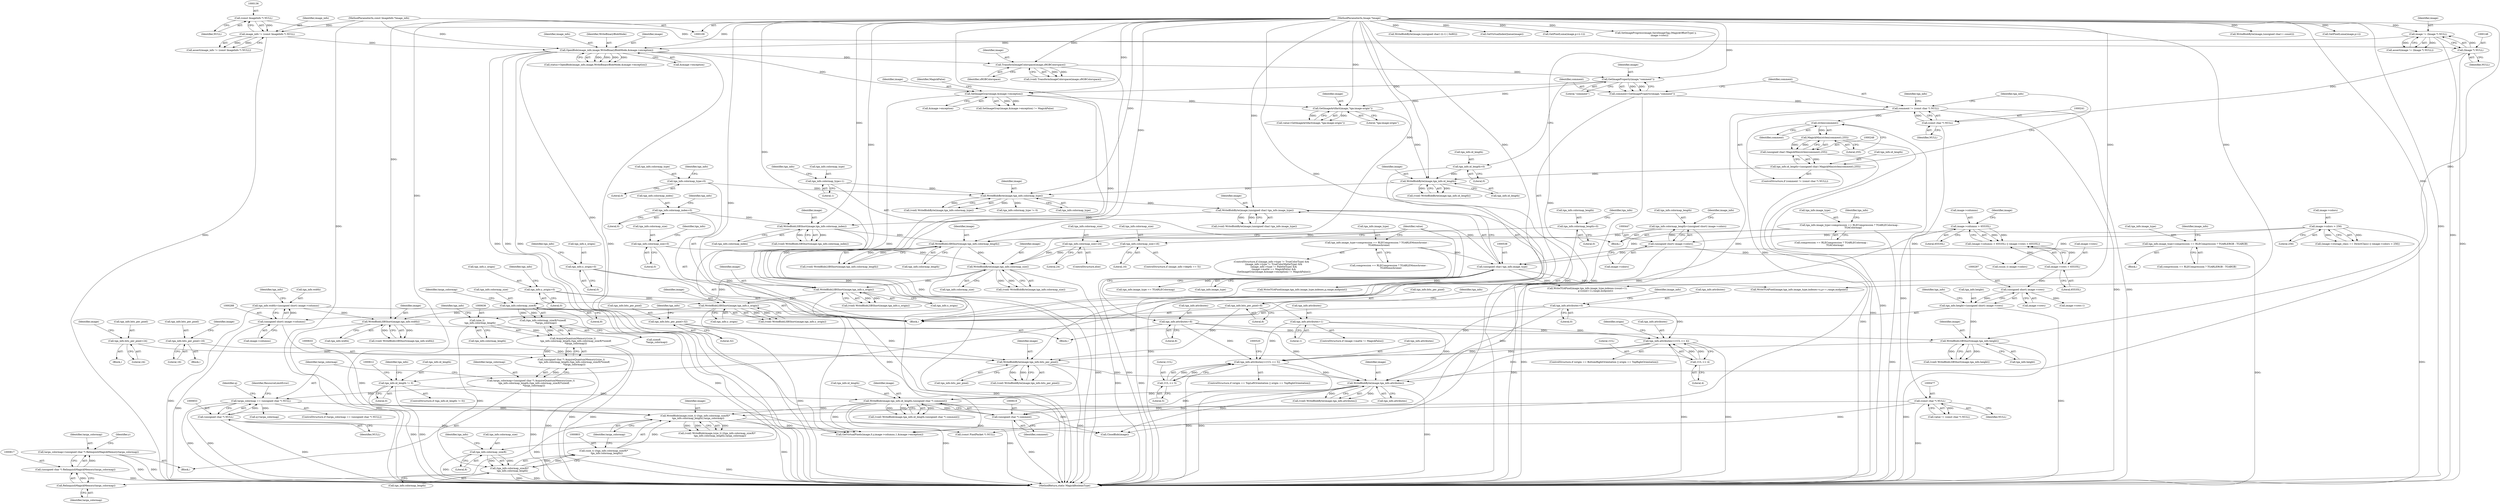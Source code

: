 digraph "0_ImageMagick_65f75a32a93ae4044c528a987a68366ecd4b46b9@pointer" {
"1000814" [label="(Call,targa_colormap=(unsigned char *) RelinquishMagickMemory(targa_colormap))"];
"1000816" [label="(Call,(unsigned char *) RelinquishMagickMemory(targa_colormap))"];
"1000818" [label="(Call,RelinquishMagickMemory(targa_colormap))"];
"1000800" [label="(Call,WriteBlob(image,(size_t) ((tga_info.colormap_size/8)*\n        tga_info.colormap_length),targa_colormap))"];
"1000613" [label="(Call,WriteBlob(image,tga_info.id_length,(unsigned char *) comment))"];
"1000600" [label="(Call,WriteBlobByte(image,tga_info.attributes))"];
"1000593" [label="(Call,WriteBlobByte(image,tga_info.bits_per_pixel))"];
"1000586" [label="(Call,WriteBlobLSBShort(image,tga_info.height))"];
"1000579" [label="(Call,WriteBlobLSBShort(image,tga_info.width))"];
"1000572" [label="(Call,WriteBlobLSBShort(image,tga_info.y_origin))"];
"1000565" [label="(Call,WriteBlobLSBShort(image,tga_info.x_origin))"];
"1000558" [label="(Call,WriteBlobByte(image,tga_info.colormap_size))"];
"1000551" [label="(Call,WriteBlobLSBShort(image,tga_info.colormap_length))"];
"1000544" [label="(Call,WriteBlobLSBShort(image,tga_info.colormap_index))"];
"1000535" [label="(Call,WriteBlobByte(image,(unsigned char) tga_info.image_type))"];
"1000528" [label="(Call,WriteBlobByte(image,tga_info.colormap_type))"];
"1000521" [label="(Call,WriteBlobByte(image,tga_info.id_length))"];
"1000470" [label="(Call,GetImageArtifact(image,\"tga:image-origin\"))"];
"1000234" [label="(Call,GetImageProperty(image,\"comment\"))"];
"1000204" [label="(Call,TransformImageColorspace(image,sRGBColorspace))"];
"1000173" [label="(Call,OpenBlob(image_info,image,WriteBinaryBlobMode,&image->exception))"];
"1000133" [label="(Call,image_info != (const ImageInfo *) NULL)"];
"1000110" [label="(MethodParameterIn,const ImageInfo *image_info)"];
"1000135" [label="(Call,(const ImageInfo *) NULL)"];
"1000145" [label="(Call,image != (Image *) NULL)"];
"1000111" [label="(MethodParameterIn,Image *image)"];
"1000147" [label="(Call,(Image *) NULL)"];
"1000337" [label="(Call,SetImageGray(image,&image->exception))"];
"1000227" [label="(Call,tga_info.id_length=0)"];
"1000243" [label="(Call,tga_info.id_length=(unsigned char) MagickMin(strlen(comment),255))"];
"1000247" [label="(Call,(unsigned char) MagickMin(strlen(comment),255))"];
"1000249" [label="(Call,MagickMin(strlen(comment),255))"];
"1000250" [label="(Call,strlen(comment))"];
"1000238" [label="(Call,comment != (const char *) NULL)"];
"1000232" [label="(Call,comment=GetImageProperty(image,\"comment\"))"];
"1000240" [label="(Call,(const char *) NULL)"];
"1000253" [label="(Call,tga_info.colormap_type=0)"];
"1000437" [label="(Call,tga_info.colormap_type=1)"];
"1000537" [label="(Call,(unsigned char) tga_info.image_type)"];
"1000344" [label="(Call,tga_info.image_type=compression == RLECompression ? TGARLEMonochrome :\n      TGAMonochrome)"];
"1000368" [label="(Call,tga_info.image_type=compression == RLECompression ? TGARLERGB : TGARGB)"];
"1000427" [label="(Call,tga_info.image_type=compression == RLECompression ? TGARLEColormap :\n          TGAColormap)"];
"1000258" [label="(Call,tga_info.colormap_index=0)"];
"1000442" [label="(Call,tga_info.colormap_length=(unsigned short) image->colors)"];
"1000446" [label="(Call,(unsigned short) image->colors)"];
"1000362" [label="(Call,image->colors > 256)"];
"1000263" [label="(Call,tga_info.colormap_length=0)"];
"1000268" [label="(Call,tga_info.colormap_size=0)"];
"1000463" [label="(Call,tga_info.colormap_size=24)"];
"1000457" [label="(Call,tga_info.colormap_size=16)"];
"1000273" [label="(Call,tga_info.x_origin=0)"];
"1000278" [label="(Call,tga_info.y_origin=0)"];
"1000283" [label="(Call,tga_info.width=(unsigned short) image->columns)"];
"1000287" [label="(Call,(unsigned short) image->columns)"];
"1000189" [label="(Call,image->columns > 65535L)"];
"1000292" [label="(Call,tga_info.height=(unsigned short) image->rows)"];
"1000296" [label="(Call,(unsigned short) image->rows)"];
"1000194" [label="(Call,image->rows > 65535L)"];
"1000403" [label="(Call,tga_info.bits_per_pixel=24)"];
"1000301" [label="(Call,tga_info.bits_per_pixel=8)"];
"1000415" [label="(Call,tga_info.bits_per_pixel=32)"];
"1000385" [label="(Call,tga_info.bits_per_pixel=16)"];
"1000396" [label="(Call,tga_info.attributes=1)"];
"1000306" [label="(Call,tga_info.attributes=0)"];
"1000420" [label="(Call,tga_info.attributes=8)"];
"1000512" [label="(Call,tga_info.attributes|=(1UL << 5))"];
"1000497" [label="(Call,tga_info.attributes|=(1UL << 4))"];
"1000501" [label="(Call,1UL << 4)"];
"1000516" [label="(Call,1UL << 5)"];
"1000606" [label="(Call,tga_info.id_length != 0)"];
"1000618" [label="(Call,(unsigned char *) comment)"];
"1000802" [label="(Call,(size_t) ((tga_info.colormap_size/8)*\n        tga_info.colormap_length))"];
"1000804" [label="(Call,(tga_info.colormap_size/8)*\n        tga_info.colormap_length)"];
"1000805" [label="(Call,tga_info.colormap_size/8)"];
"1000641" [label="(Call,tga_info.colormap_size/8)"];
"1000635" [label="(Call,(size_t)\n        tga_info.colormap_length)"];
"1000650" [label="(Call,targa_colormap == (unsigned char *) NULL)"];
"1000630" [label="(Call,targa_colormap=(unsigned char *) AcquireQuantumMemory((size_t)\n        tga_info.colormap_length,(tga_info.colormap_size/8)*sizeof(\n        *targa_colormap)))"];
"1000632" [label="(Call,(unsigned char *) AcquireQuantumMemory((size_t)\n        tga_info.colormap_length,(tga_info.colormap_size/8)*sizeof(\n        *targa_colormap)))"];
"1000634" [label="(Call,AcquireQuantumMemory((size_t)\n        tga_info.colormap_length,(tga_info.colormap_size/8)*sizeof(\n        *targa_colormap)))"];
"1000640" [label="(Call,(tga_info.colormap_size/8)*sizeof(\n        *targa_colormap))"];
"1000652" [label="(Call,(unsigned char *) NULL)"];
"1000476" [label="(Call,(const char *) NULL)"];
"1000457" [label="(Call,tga_info.colormap_size=16)"];
"1000205" [label="(Identifier,image)"];
"1000637" [label="(Call,tga_info.colormap_length)"];
"1000287" [label="(Call,(unsigned short) image->columns)"];
"1000600" [label="(Call,WriteBlobByte(image,tga_info.attributes))"];
"1000573" [label="(Identifier,image)"];
"1000570" [label="(Call,(void) WriteBlobLSBShort(image,tga_info.y_origin))"];
"1000195" [label="(Call,image->rows)"];
"1000227" [label="(Call,tga_info.id_length=0)"];
"1000315" [label="(Identifier,image_info)"];
"1000369" [label="(Call,tga_info.image_type)"];
"1000110" [label="(MethodParameterIn,const ImageInfo *image_info)"];
"1000615" [label="(Call,tga_info.id_length)"];
"1000556" [label="(Call,(void) WriteBlobByte(image,tga_info.colormap_size))"];
"1000605" [label="(ControlStructure,if (tga_info.id_length != 0))"];
"1000294" [label="(Identifier,tga_info)"];
"1000345" [label="(Call,tga_info.image_type)"];
"1000542" [label="(Call,(void) WriteBlobLSBShort(image,tga_info.colormap_index))"];
"1000293" [label="(Call,tga_info.height)"];
"1000593" [label="(Call,WriteBlobByte(image,tga_info.bits_per_pixel))"];
"1000656" [label="(Identifier,ResourceLimitError)"];
"1000667" [label="(Call,(ssize_t) image->colors)"];
"1000461" [label="(Literal,16)"];
"1000422" [label="(Identifier,tga_info)"];
"1000630" [label="(Call,targa_colormap=(unsigned char *) AcquireQuantumMemory((size_t)\n        tga_info.colormap_length,(tga_info.colormap_size/8)*sizeof(\n        *targa_colormap)))"];
"1000813" [label="(Identifier,targa_colormap)"];
"1000397" [label="(Call,tga_info.attributes)"];
"1000307" [label="(Call,tga_info.attributes)"];
"1000819" [label="(Identifier,targa_colormap)"];
"1000463" [label="(Call,tga_info.colormap_size=24)"];
"1000521" [label="(Call,WriteBlobByte(image,tga_info.id_length))"];
"1000497" [label="(Call,tga_info.attributes|=(1UL << 4))"];
"1000584" [label="(Call,(void) WriteBlobLSBShort(image,tga_info.height))"];
"1001130" [label="(Call,WriteTGAPixel(image,tga_info.image_type,indexes+x,p++,range,midpoint))"];
"1000259" [label="(Call,tga_info.colormap_index)"];
"1000284" [label="(Call,tga_info.width)"];
"1000631" [label="(Identifier,targa_colormap)"];
"1000595" [label="(Call,tga_info.bits_per_pixel)"];
"1000240" [label="(Call,(const char *) NULL)"];
"1000536" [label="(Identifier,image)"];
"1000535" [label="(Call,WriteBlobByte(image,(unsigned char) tga_info.image_type))"];
"1000602" [label="(Call,tga_info.attributes)"];
"1000404" [label="(Call,tga_info.bits_per_pixel)"];
"1000177" [label="(Call,&image->exception)"];
"1000646" [label="(Call,sizeof(\n        *targa_colormap))"];
"1000305" [label="(Literal,8)"];
"1001088" [label="(Call,WriteBlobByte(image,(unsigned char) ((i-1) | 0x80)))"];
"1000204" [label="(Call,TransformImageColorspace(image,sRGBColorspace))"];
"1000272" [label="(Literal,0)"];
"1000478" [label="(Identifier,NULL)"];
"1000363" [label="(Call,image->colors)"];
"1000614" [label="(Identifier,image)"];
"1000572" [label="(Call,WriteBlobLSBShort(image,tga_info.y_origin))"];
"1000386" [label="(Call,tga_info.bits_per_pixel)"];
"1000801" [label="(Identifier,image)"];
"1000384" [label="(Block,)"];
"1000498" [label="(Call,tga_info.attributes)"];
"1000385" [label="(Call,tga_info.bits_per_pixel=16)"];
"1000420" [label="(Call,tga_info.attributes=8)"];
"1000273" [label="(Call,tga_info.x_origin=0)"];
"1000407" [label="(Literal,24)"];
"1000632" [label="(Call,(unsigned char *) AcquireQuantumMemory((size_t)\n        tga_info.colormap_length,(tga_info.colormap_size/8)*sizeof(\n        *targa_colormap)))"];
"1000613" [label="(Call,WriteBlob(image,tga_info.id_length,(unsigned char *) comment))"];
"1000147" [label="(Call,(Image *) NULL)"];
"1000859" [label="(Call,GetVirtualIndexQueue(image))"];
"1000251" [label="(Identifier,comment)"];
"1000811" [label="(Identifier,tga_info)"];
"1000800" [label="(Call,WriteBlob(image,(size_t) ((tga_info.colormap_size/8)*\n        tga_info.colormap_length),targa_colormap))"];
"1000539" [label="(Call,tga_info.image_type)"];
"1000529" [label="(Identifier,image)"];
"1000464" [label="(Call,tga_info.colormap_size)"];
"1000458" [label="(Call,tga_info.colormap_size)"];
"1000368" [label="(Call,tga_info.image_type=compression == RLECompression ? TGARLERGB : TGARGB)"];
"1000336" [label="(Call,SetImageGray(image,&image->exception) != MagickFalse)"];
"1000579" [label="(Call,WriteBlobLSBShort(image,tga_info.width))"];
"1000581" [label="(Call,tga_info.width)"];
"1000254" [label="(Call,tga_info.colormap_type)"];
"1000190" [label="(Call,image->columns)"];
"1000467" [label="(Literal,24)"];
"1000624" [label="(Identifier,tga_info)"];
"1000810" [label="(Call,tga_info.colormap_length)"];
"1000512" [label="(Call,tga_info.attributes|=(1UL << 5))"];
"1000558" [label="(Call,WriteBlobByte(image,tga_info.colormap_size))"];
"1000501" [label="(Call,1UL << 4)"];
"1000193" [label="(Literal,65535L)"];
"1000451" [label="(ControlStructure,if (image_info->depth == 5))"];
"1000523" [label="(Call,tga_info.id_length)"];
"1000176" [label="(Identifier,WriteBinaryBlobMode)"];
"1000565" [label="(Call,WriteBlobLSBShort(image,tga_info.x_origin))"];
"1000618" [label="(Call,(unsigned char *) comment)"];
"1000815" [label="(Identifier,targa_colormap)"];
"1000253" [label="(Call,tga_info.colormap_type=0)"];
"1000441" [label="(Literal,1)"];
"1000390" [label="(ControlStructure,if (image->matte != MagickFalse))"];
"1000526" [label="(Call,(void) WriteBlobByte(image,tga_info.colormap_type))"];
"1000236" [label="(Literal,\"comment\")"];
"1000296" [label="(Call,(unsigned short) image->rows)"];
"1000367" [label="(Block,)"];
"1000940" [label="(Call,GetPixelLuma(image,p+(i-1)))"];
"1000551" [label="(Call,WriteBlobLSBShort(image,tga_info.colormap_length))"];
"1000171" [label="(Call,status=OpenBlob(image_info,image,WriteBinaryBlobMode,&image->exception))"];
"1000622" [label="(Call,tga_info.colormap_type != 0)"];
"1000366" [label="(Literal,256)"];
"1000476" [label="(Call,(const char *) NULL)"];
"1000658" [label="(Call,q=targa_colormap)"];
"1000906" [label="(Call,tga_info.image_type == TGARLEColormap)"];
"1000838" [label="(Call,GetVirtualPixels(image,0,y,image->columns,1,&image->exception))"];
"1000560" [label="(Call,tga_info.colormap_size)"];
"1000437" [label="(Call,tga_info.colormap_type=1)"];
"1000517" [label="(Literal,1UL)"];
"1000444" [label="(Identifier,tga_info)"];
"1000806" [label="(Call,tga_info.colormap_size)"];
"1000642" [label="(Call,tga_info.colormap_size)"];
"1000267" [label="(Literal,0)"];
"1000641" [label="(Call,tga_info.colormap_size/8)"];
"1000348" [label="(Call,compression == RLECompression ? TGARLEMonochrome :\n      TGAMonochrome)"];
"1001153" [label="(Call,SetImageProgress(image,SaveImageTag,(MagickOffsetType) y,\n          image->rows))"];
"1000635" [label="(Call,(size_t)\n        tga_info.colormap_length)"];
"1000285" [label="(Identifier,tga_info)"];
"1000337" [label="(Call,SetImageGray(image,&image->exception))"];
"1000566" [label="(Identifier,image)"];
"1000250" [label="(Call,strlen(comment))"];
"1000462" [label="(ControlStructure,else)"];
"1000802" [label="(Call,(size_t) ((tga_info.colormap_size/8)*\n        tga_info.colormap_length))"];
"1000232" [label="(Call,comment=GetImageProperty(image,\"comment\"))"];
"1000238" [label="(Call,comment != (const char *) NULL)"];
"1000606" [label="(Call,tga_info.id_length != 0)"];
"1000146" [label="(Identifier,image)"];
"1000255" [label="(Identifier,tga_info)"];
"1000567" [label="(Call,tga_info.x_origin)"];
"1000194" [label="(Call,image->rows > 65535L)"];
"1000431" [label="(Call,compression == RLECompression ? TGARLEColormap :\n          TGAColormap)"];
"1000393" [label="(Identifier,image)"];
"1000400" [label="(Literal,1)"];
"1000649" [label="(ControlStructure,if (targa_colormap == (unsigned char *) NULL))"];
"1000474" [label="(Call,value != (const char *) NULL)"];
"1000601" [label="(Identifier,image)"];
"1000415" [label="(Call,tga_info.bits_per_pixel=32)"];
"1000659" [label="(Identifier,q)"];
"1000502" [label="(Literal,1UL)"];
"1000188" [label="(Call,(image->columns > 65535L) || (image->rows > 65535L))"];
"1000344" [label="(Call,tga_info.image_type=compression == RLECompression ? TGARLEMonochrome :\n      TGAMonochrome)"];
"1000339" [label="(Call,&image->exception)"];
"1000268" [label="(Call,tga_info.colormap_size=0)"];
"1000306" [label="(Call,tga_info.attributes=0)"];
"1000553" [label="(Call,tga_info.colormap_length)"];
"1000825" [label="(Call,image->rows-1)"];
"1000372" [label="(Call,compression == RLECompression ? TGARLERGB : TGARGB)"];
"1000818" [label="(Call,RelinquishMagickMemory(targa_colormap))"];
"1000274" [label="(Call,tga_info.x_origin)"];
"1000280" [label="(Identifier,tga_info)"];
"1000443" [label="(Call,tga_info.colormap_length)"];
"1000234" [label="(Call,GetImageProperty(image,\"comment\"))"];
"1000414" [label="(Block,)"];
"1000809" [label="(Literal,8)"];
"1000552" [label="(Identifier,image)"];
"1000533" [label="(Call,(void) WriteBlobByte(image,(unsigned char) tga_info.image_type))"];
"1000577" [label="(Call,(void) WriteBlobLSBShort(image,tga_info.width))"];
"1000416" [label="(Call,tga_info.bits_per_pixel)"];
"1000362" [label="(Call,image->colors > 256)"];
"1000249" [label="(Call,MagickMin(strlen(comment),255))"];
"1000446" [label="(Call,(unsigned short) image->colors)"];
"1000402" [label="(Block,)"];
"1000610" [label="(Literal,0)"];
"1000853" [label="(Call,(const PixelPacket *) NULL)"];
"1000301" [label="(Call,tga_info.bits_per_pixel=8)"];
"1000298" [label="(Call,image->rows)"];
"1000503" [label="(Literal,4)"];
"1000518" [label="(Literal,5)"];
"1000206" [label="(Identifier,sRGBColorspace)"];
"1000233" [label="(Identifier,comment)"];
"1000237" [label="(ControlStructure,if (comment != (const char *) NULL))"];
"1000277" [label="(Literal,0)"];
"1000389" [label="(Literal,16)"];
"1000544" [label="(Call,WriteBlobLSBShort(image,tga_info.colormap_index))"];
"1000816" [label="(Call,(unsigned char *) RelinquishMagickMemory(targa_colormap))"];
"1000471" [label="(Identifier,image)"];
"1000549" [label="(Call,(void) WriteBlobLSBShort(image,tga_info.colormap_length))"];
"1000145" [label="(Call,image != (Image *) NULL)"];
"1000563" [label="(Call,(void) WriteBlobLSBShort(image,tga_info.x_origin))"];
"1000235" [label="(Identifier,image)"];
"1000252" [label="(Literal,255)"];
"1000546" [label="(Call,tga_info.colormap_index)"];
"1000257" [label="(Literal,0)"];
"1000427" [label="(Call,tga_info.image_type=compression == RLECompression ? TGARLEColormap :\n          TGAColormap)"];
"1000262" [label="(Literal,0)"];
"1000244" [label="(Call,tga_info.id_length)"];
"1000454" [label="(Identifier,image_info)"];
"1000411" [label="(Identifier,image)"];
"1000620" [label="(Identifier,comment)"];
"1000243" [label="(Call,tga_info.id_length=(unsigned char) MagickMin(strlen(comment),255))"];
"1000805" [label="(Call,tga_info.colormap_size/8)"];
"1000439" [label="(Identifier,tga_info)"];
"1000470" [label="(Call,GetImageArtifact(image,\"tga:image-origin\"))"];
"1000424" [label="(Literal,8)"];
"1000530" [label="(Call,tga_info.colormap_type)"];
"1000173" [label="(Call,OpenBlob(image_info,image,WriteBinaryBlobMode,&image->exception))"];
"1000137" [label="(Identifier,NULL)"];
"1000356" [label="(Call,(image->storage_class == DirectClass) || (image->colors > 256))"];
"1000381" [label="(Identifier,image_info)"];
"1000634" [label="(Call,AcquireQuantumMemory((size_t)\n        tga_info.colormap_length,(tga_info.colormap_size/8)*sizeof(\n        *targa_colormap)))"];
"1000507" [label="(Identifier,origin)"];
"1000231" [label="(Literal,0)"];
"1000198" [label="(Literal,65535L)"];
"1000586" [label="(Call,WriteBlobLSBShort(image,tga_info.height))"];
"1000343" [label="(Identifier,MagickFalse)"];
"1000640" [label="(Call,(tga_info.colormap_size/8)*sizeof(\n        *targa_colormap))"];
"1000338" [label="(Identifier,image)"];
"1000645" [label="(Literal,8)"];
"1000580" [label="(Identifier,image)"];
"1000468" [label="(Call,value=GetImageArtifact(image,\"tga:image-origin\"))"];
"1000469" [label="(Identifier,value)"];
"1000279" [label="(Call,tga_info.y_origin)"];
"1000574" [label="(Call,tga_info.y_origin)"];
"1000519" [label="(Call,(void) WriteBlobByte(image,tga_info.id_length))"];
"1000421" [label="(Call,tga_info.attributes)"];
"1000403" [label="(Call,tga_info.bits_per_pixel=24)"];
"1001059" [label="(Call,WriteTGAPixel(image,tga_info.image_type,indexes-(count+1),\n                      p-(count+1),range,midpoint))"];
"1000598" [label="(Call,(void) WriteBlobByte(image,tga_info.attributes))"];
"1000135" [label="(Call,(const ImageInfo *) NULL)"];
"1000282" [label="(Literal,0)"];
"1000260" [label="(Identifier,tga_info)"];
"1000269" [label="(Call,tga_info.colormap_size)"];
"1000228" [label="(Call,tga_info.id_length)"];
"1000448" [label="(Call,image->colors)"];
"1000265" [label="(Identifier,tga_info)"];
"1000822" [label="(Identifier,y)"];
"1000189" [label="(Call,image->columns > 65535L)"];
"1000587" [label="(Identifier,image)"];
"1000438" [label="(Call,tga_info.colormap_type)"];
"1000245" [label="(Identifier,tga_info)"];
"1000814" [label="(Call,targa_colormap=(unsigned char *) RelinquishMagickMemory(targa_colormap))"];
"1000650" [label="(Call,targa_colormap == (unsigned char *) NULL)"];
"1000528" [label="(Call,WriteBlobByte(image,tga_info.colormap_type))"];
"1000175" [label="(Identifier,image)"];
"1000112" [label="(Block,)"];
"1000516" [label="(Call,1UL << 5)"];
"1000559" [label="(Identifier,image)"];
"1000149" [label="(Identifier,NULL)"];
"1000278" [label="(Call,tga_info.y_origin=0)"];
"1000275" [label="(Identifier,tga_info)"];
"1000196" [label="(Identifier,image)"];
"1000426" [label="(Block,)"];
"1000489" [label="(ControlStructure,if (origin == BottomRightOrientation || origin == TopRightOrientation))"];
"1000302" [label="(Call,tga_info.bits_per_pixel)"];
"1000504" [label="(ControlStructure,if (origin == TopLeftOrientation || origin == TopRightOrientation))"];
"1000651" [label="(Identifier,targa_colormap)"];
"1000798" [label="(Call,(void) WriteBlob(image,(size_t) ((tga_info.colormap_size/8)*\n        tga_info.colormap_length),targa_colormap))"];
"1001097" [label="(Call,WriteTGAPixel(image,tga_info.image_type,indexes,p,range,midpoint))"];
"1000588" [label="(Call,tga_info.height)"];
"1000174" [label="(Identifier,image_info)"];
"1000804" [label="(Call,(tga_info.colormap_size/8)*\n        tga_info.colormap_length)"];
"1001173" [label="(MethodReturn,static MagickBooleanType)"];
"1000472" [label="(Literal,\"tga:image-origin\")"];
"1000522" [label="(Identifier,image)"];
"1000311" [label="(ControlStructure,if ((image_info->type != TrueColorType) &&\n      (image_info->type != TrueColorMatteType) &&\n      (image_info->type != PaletteType) &&\n      (image->matte == MagickFalse) &&\n      (SetImageGray(image,&image->exception) != MagickFalse)))"];
"1000270" [label="(Identifier,tga_info)"];
"1000419" [label="(Literal,32)"];
"1000202" [label="(Call,(void) TransformImageColorspace(image,sRGBColorspace))"];
"1000627" [label="(Block,)"];
"1000239" [label="(Identifier,comment)"];
"1000654" [label="(Identifier,NULL)"];
"1000537" [label="(Call,(unsigned char) tga_info.image_type)"];
"1001048" [label="(Call,WriteBlobByte(image,(unsigned char) (--count)))"];
"1000545" [label="(Identifier,image)"];
"1000308" [label="(Identifier,tga_info)"];
"1000607" [label="(Call,tga_info.id_length)"];
"1000594" [label="(Identifier,image)"];
"1000442" [label="(Call,tga_info.colormap_length=(unsigned short) image->colors)"];
"1000144" [label="(Call,assert(image != (Image *) NULL))"];
"1000242" [label="(Identifier,NULL)"];
"1001169" [label="(Call,CloseBlob(image))"];
"1000591" [label="(Call,(void) WriteBlobByte(image,tga_info.bits_per_pixel))"];
"1000289" [label="(Call,image->columns)"];
"1000264" [label="(Call,tga_info.colormap_length)"];
"1000396" [label="(Call,tga_info.attributes=1)"];
"1000258" [label="(Call,tga_info.colormap_index=0)"];
"1000132" [label="(Call,assert(image_info != (const ImageInfo *) NULL))"];
"1000428" [label="(Call,tga_info.image_type)"];
"1000292" [label="(Call,tga_info.height=(unsigned short) image->rows)"];
"1000935" [label="(Call,GetPixelLuma(image,p+i))"];
"1000648" [label="(Identifier,targa_colormap)"];
"1000643" [label="(Identifier,tga_info)"];
"1000310" [label="(Literal,0)"];
"1000303" [label="(Identifier,tga_info)"];
"1000247" [label="(Call,(unsigned char) MagickMin(strlen(comment),255))"];
"1000283" [label="(Call,tga_info.width=(unsigned short) image->columns)"];
"1000263" [label="(Call,tga_info.colormap_length=0)"];
"1000133" [label="(Call,image_info != (const ImageInfo *) NULL)"];
"1000611" [label="(Call,(void) WriteBlob(image,tga_info.id_length,(unsigned char *) comment))"];
"1000134" [label="(Identifier,image_info)"];
"1000513" [label="(Call,tga_info.attributes)"];
"1000111" [label="(MethodParameterIn,Image *image)"];
"1000652" [label="(Call,(unsigned char *) NULL)"];
"1000814" -> "1000627"  [label="AST: "];
"1000814" -> "1000816"  [label="CFG: "];
"1000815" -> "1000814"  [label="AST: "];
"1000816" -> "1000814"  [label="AST: "];
"1000822" -> "1000814"  [label="CFG: "];
"1000814" -> "1001173"  [label="DDG: "];
"1000814" -> "1001173"  [label="DDG: "];
"1000816" -> "1000814"  [label="DDG: "];
"1000816" -> "1000818"  [label="CFG: "];
"1000817" -> "1000816"  [label="AST: "];
"1000818" -> "1000816"  [label="AST: "];
"1000816" -> "1001173"  [label="DDG: "];
"1000818" -> "1000816"  [label="DDG: "];
"1000818" -> "1000819"  [label="CFG: "];
"1000819" -> "1000818"  [label="AST: "];
"1000800" -> "1000818"  [label="DDG: "];
"1000800" -> "1000798"  [label="AST: "];
"1000800" -> "1000813"  [label="CFG: "];
"1000801" -> "1000800"  [label="AST: "];
"1000802" -> "1000800"  [label="AST: "];
"1000813" -> "1000800"  [label="AST: "];
"1000798" -> "1000800"  [label="CFG: "];
"1000800" -> "1001173"  [label="DDG: "];
"1000800" -> "1000798"  [label="DDG: "];
"1000800" -> "1000798"  [label="DDG: "];
"1000800" -> "1000798"  [label="DDG: "];
"1000613" -> "1000800"  [label="DDG: "];
"1000600" -> "1000800"  [label="DDG: "];
"1000111" -> "1000800"  [label="DDG: "];
"1000802" -> "1000800"  [label="DDG: "];
"1000650" -> "1000800"  [label="DDG: "];
"1000800" -> "1000838"  [label="DDG: "];
"1000800" -> "1001169"  [label="DDG: "];
"1000613" -> "1000611"  [label="AST: "];
"1000613" -> "1000618"  [label="CFG: "];
"1000614" -> "1000613"  [label="AST: "];
"1000615" -> "1000613"  [label="AST: "];
"1000618" -> "1000613"  [label="AST: "];
"1000611" -> "1000613"  [label="CFG: "];
"1000613" -> "1001173"  [label="DDG: "];
"1000613" -> "1001173"  [label="DDG: "];
"1000613" -> "1000611"  [label="DDG: "];
"1000613" -> "1000611"  [label="DDG: "];
"1000613" -> "1000611"  [label="DDG: "];
"1000600" -> "1000613"  [label="DDG: "];
"1000111" -> "1000613"  [label="DDG: "];
"1000606" -> "1000613"  [label="DDG: "];
"1000618" -> "1000613"  [label="DDG: "];
"1000613" -> "1000838"  [label="DDG: "];
"1000613" -> "1001169"  [label="DDG: "];
"1000600" -> "1000598"  [label="AST: "];
"1000600" -> "1000602"  [label="CFG: "];
"1000601" -> "1000600"  [label="AST: "];
"1000602" -> "1000600"  [label="AST: "];
"1000598" -> "1000600"  [label="CFG: "];
"1000600" -> "1001173"  [label="DDG: "];
"1000600" -> "1000598"  [label="DDG: "];
"1000600" -> "1000598"  [label="DDG: "];
"1000593" -> "1000600"  [label="DDG: "];
"1000111" -> "1000600"  [label="DDG: "];
"1000396" -> "1000600"  [label="DDG: "];
"1000306" -> "1000600"  [label="DDG: "];
"1000420" -> "1000600"  [label="DDG: "];
"1000512" -> "1000600"  [label="DDG: "];
"1000497" -> "1000600"  [label="DDG: "];
"1000600" -> "1000838"  [label="DDG: "];
"1000600" -> "1001169"  [label="DDG: "];
"1000593" -> "1000591"  [label="AST: "];
"1000593" -> "1000595"  [label="CFG: "];
"1000594" -> "1000593"  [label="AST: "];
"1000595" -> "1000593"  [label="AST: "];
"1000591" -> "1000593"  [label="CFG: "];
"1000593" -> "1001173"  [label="DDG: "];
"1000593" -> "1000591"  [label="DDG: "];
"1000593" -> "1000591"  [label="DDG: "];
"1000586" -> "1000593"  [label="DDG: "];
"1000111" -> "1000593"  [label="DDG: "];
"1000403" -> "1000593"  [label="DDG: "];
"1000301" -> "1000593"  [label="DDG: "];
"1000415" -> "1000593"  [label="DDG: "];
"1000385" -> "1000593"  [label="DDG: "];
"1000586" -> "1000584"  [label="AST: "];
"1000586" -> "1000588"  [label="CFG: "];
"1000587" -> "1000586"  [label="AST: "];
"1000588" -> "1000586"  [label="AST: "];
"1000584" -> "1000586"  [label="CFG: "];
"1000586" -> "1001173"  [label="DDG: "];
"1000586" -> "1000584"  [label="DDG: "];
"1000586" -> "1000584"  [label="DDG: "];
"1000579" -> "1000586"  [label="DDG: "];
"1000111" -> "1000586"  [label="DDG: "];
"1000292" -> "1000586"  [label="DDG: "];
"1000579" -> "1000577"  [label="AST: "];
"1000579" -> "1000581"  [label="CFG: "];
"1000580" -> "1000579"  [label="AST: "];
"1000581" -> "1000579"  [label="AST: "];
"1000577" -> "1000579"  [label="CFG: "];
"1000579" -> "1001173"  [label="DDG: "];
"1000579" -> "1000577"  [label="DDG: "];
"1000579" -> "1000577"  [label="DDG: "];
"1000572" -> "1000579"  [label="DDG: "];
"1000111" -> "1000579"  [label="DDG: "];
"1000283" -> "1000579"  [label="DDG: "];
"1000572" -> "1000570"  [label="AST: "];
"1000572" -> "1000574"  [label="CFG: "];
"1000573" -> "1000572"  [label="AST: "];
"1000574" -> "1000572"  [label="AST: "];
"1000570" -> "1000572"  [label="CFG: "];
"1000572" -> "1001173"  [label="DDG: "];
"1000572" -> "1000570"  [label="DDG: "];
"1000572" -> "1000570"  [label="DDG: "];
"1000565" -> "1000572"  [label="DDG: "];
"1000111" -> "1000572"  [label="DDG: "];
"1000278" -> "1000572"  [label="DDG: "];
"1000565" -> "1000563"  [label="AST: "];
"1000565" -> "1000567"  [label="CFG: "];
"1000566" -> "1000565"  [label="AST: "];
"1000567" -> "1000565"  [label="AST: "];
"1000563" -> "1000565"  [label="CFG: "];
"1000565" -> "1001173"  [label="DDG: "];
"1000565" -> "1000563"  [label="DDG: "];
"1000565" -> "1000563"  [label="DDG: "];
"1000558" -> "1000565"  [label="DDG: "];
"1000111" -> "1000565"  [label="DDG: "];
"1000273" -> "1000565"  [label="DDG: "];
"1000558" -> "1000556"  [label="AST: "];
"1000558" -> "1000560"  [label="CFG: "];
"1000559" -> "1000558"  [label="AST: "];
"1000560" -> "1000558"  [label="AST: "];
"1000556" -> "1000558"  [label="CFG: "];
"1000558" -> "1001173"  [label="DDG: "];
"1000558" -> "1000556"  [label="DDG: "];
"1000558" -> "1000556"  [label="DDG: "];
"1000551" -> "1000558"  [label="DDG: "];
"1000111" -> "1000558"  [label="DDG: "];
"1000268" -> "1000558"  [label="DDG: "];
"1000463" -> "1000558"  [label="DDG: "];
"1000457" -> "1000558"  [label="DDG: "];
"1000558" -> "1000641"  [label="DDG: "];
"1000551" -> "1000549"  [label="AST: "];
"1000551" -> "1000553"  [label="CFG: "];
"1000552" -> "1000551"  [label="AST: "];
"1000553" -> "1000551"  [label="AST: "];
"1000549" -> "1000551"  [label="CFG: "];
"1000551" -> "1001173"  [label="DDG: "];
"1000551" -> "1000549"  [label="DDG: "];
"1000551" -> "1000549"  [label="DDG: "];
"1000544" -> "1000551"  [label="DDG: "];
"1000111" -> "1000551"  [label="DDG: "];
"1000442" -> "1000551"  [label="DDG: "];
"1000263" -> "1000551"  [label="DDG: "];
"1000551" -> "1000635"  [label="DDG: "];
"1000544" -> "1000542"  [label="AST: "];
"1000544" -> "1000546"  [label="CFG: "];
"1000545" -> "1000544"  [label="AST: "];
"1000546" -> "1000544"  [label="AST: "];
"1000542" -> "1000544"  [label="CFG: "];
"1000544" -> "1001173"  [label="DDG: "];
"1000544" -> "1000542"  [label="DDG: "];
"1000544" -> "1000542"  [label="DDG: "];
"1000535" -> "1000544"  [label="DDG: "];
"1000111" -> "1000544"  [label="DDG: "];
"1000258" -> "1000544"  [label="DDG: "];
"1000535" -> "1000533"  [label="AST: "];
"1000535" -> "1000537"  [label="CFG: "];
"1000536" -> "1000535"  [label="AST: "];
"1000537" -> "1000535"  [label="AST: "];
"1000533" -> "1000535"  [label="CFG: "];
"1000535" -> "1001173"  [label="DDG: "];
"1000535" -> "1000533"  [label="DDG: "];
"1000535" -> "1000533"  [label="DDG: "];
"1000528" -> "1000535"  [label="DDG: "];
"1000111" -> "1000535"  [label="DDG: "];
"1000537" -> "1000535"  [label="DDG: "];
"1000528" -> "1000526"  [label="AST: "];
"1000528" -> "1000530"  [label="CFG: "];
"1000529" -> "1000528"  [label="AST: "];
"1000530" -> "1000528"  [label="AST: "];
"1000526" -> "1000528"  [label="CFG: "];
"1000528" -> "1000526"  [label="DDG: "];
"1000528" -> "1000526"  [label="DDG: "];
"1000521" -> "1000528"  [label="DDG: "];
"1000111" -> "1000528"  [label="DDG: "];
"1000253" -> "1000528"  [label="DDG: "];
"1000437" -> "1000528"  [label="DDG: "];
"1000528" -> "1000622"  [label="DDG: "];
"1000521" -> "1000519"  [label="AST: "];
"1000521" -> "1000523"  [label="CFG: "];
"1000522" -> "1000521"  [label="AST: "];
"1000523" -> "1000521"  [label="AST: "];
"1000519" -> "1000521"  [label="CFG: "];
"1000521" -> "1000519"  [label="DDG: "];
"1000521" -> "1000519"  [label="DDG: "];
"1000470" -> "1000521"  [label="DDG: "];
"1000111" -> "1000521"  [label="DDG: "];
"1000227" -> "1000521"  [label="DDG: "];
"1000243" -> "1000521"  [label="DDG: "];
"1000521" -> "1000606"  [label="DDG: "];
"1000470" -> "1000468"  [label="AST: "];
"1000470" -> "1000472"  [label="CFG: "];
"1000471" -> "1000470"  [label="AST: "];
"1000472" -> "1000470"  [label="AST: "];
"1000468" -> "1000470"  [label="CFG: "];
"1000470" -> "1000468"  [label="DDG: "];
"1000470" -> "1000468"  [label="DDG: "];
"1000234" -> "1000470"  [label="DDG: "];
"1000337" -> "1000470"  [label="DDG: "];
"1000111" -> "1000470"  [label="DDG: "];
"1000234" -> "1000232"  [label="AST: "];
"1000234" -> "1000236"  [label="CFG: "];
"1000235" -> "1000234"  [label="AST: "];
"1000236" -> "1000234"  [label="AST: "];
"1000232" -> "1000234"  [label="CFG: "];
"1000234" -> "1000232"  [label="DDG: "];
"1000234" -> "1000232"  [label="DDG: "];
"1000204" -> "1000234"  [label="DDG: "];
"1000111" -> "1000234"  [label="DDG: "];
"1000234" -> "1000337"  [label="DDG: "];
"1000204" -> "1000202"  [label="AST: "];
"1000204" -> "1000206"  [label="CFG: "];
"1000205" -> "1000204"  [label="AST: "];
"1000206" -> "1000204"  [label="AST: "];
"1000202" -> "1000204"  [label="CFG: "];
"1000204" -> "1001173"  [label="DDG: "];
"1000204" -> "1000202"  [label="DDG: "];
"1000204" -> "1000202"  [label="DDG: "];
"1000173" -> "1000204"  [label="DDG: "];
"1000111" -> "1000204"  [label="DDG: "];
"1000173" -> "1000171"  [label="AST: "];
"1000173" -> "1000177"  [label="CFG: "];
"1000174" -> "1000173"  [label="AST: "];
"1000175" -> "1000173"  [label="AST: "];
"1000176" -> "1000173"  [label="AST: "];
"1000177" -> "1000173"  [label="AST: "];
"1000171" -> "1000173"  [label="CFG: "];
"1000173" -> "1001173"  [label="DDG: "];
"1000173" -> "1001173"  [label="DDG: "];
"1000173" -> "1001173"  [label="DDG: "];
"1000173" -> "1001173"  [label="DDG: "];
"1000173" -> "1000171"  [label="DDG: "];
"1000173" -> "1000171"  [label="DDG: "];
"1000173" -> "1000171"  [label="DDG: "];
"1000173" -> "1000171"  [label="DDG: "];
"1000133" -> "1000173"  [label="DDG: "];
"1000110" -> "1000173"  [label="DDG: "];
"1000145" -> "1000173"  [label="DDG: "];
"1000111" -> "1000173"  [label="DDG: "];
"1000173" -> "1000337"  [label="DDG: "];
"1000173" -> "1000838"  [label="DDG: "];
"1000133" -> "1000132"  [label="AST: "];
"1000133" -> "1000135"  [label="CFG: "];
"1000134" -> "1000133"  [label="AST: "];
"1000135" -> "1000133"  [label="AST: "];
"1000132" -> "1000133"  [label="CFG: "];
"1000133" -> "1001173"  [label="DDG: "];
"1000133" -> "1000132"  [label="DDG: "];
"1000133" -> "1000132"  [label="DDG: "];
"1000110" -> "1000133"  [label="DDG: "];
"1000135" -> "1000133"  [label="DDG: "];
"1000110" -> "1000109"  [label="AST: "];
"1000110" -> "1001173"  [label="DDG: "];
"1000135" -> "1000137"  [label="CFG: "];
"1000136" -> "1000135"  [label="AST: "];
"1000137" -> "1000135"  [label="AST: "];
"1000135" -> "1000147"  [label="DDG: "];
"1000145" -> "1000144"  [label="AST: "];
"1000145" -> "1000147"  [label="CFG: "];
"1000146" -> "1000145"  [label="AST: "];
"1000147" -> "1000145"  [label="AST: "];
"1000144" -> "1000145"  [label="CFG: "];
"1000145" -> "1001173"  [label="DDG: "];
"1000145" -> "1000144"  [label="DDG: "];
"1000145" -> "1000144"  [label="DDG: "];
"1000111" -> "1000145"  [label="DDG: "];
"1000147" -> "1000145"  [label="DDG: "];
"1000111" -> "1000109"  [label="AST: "];
"1000111" -> "1001173"  [label="DDG: "];
"1000111" -> "1000337"  [label="DDG: "];
"1000111" -> "1000838"  [label="DDG: "];
"1000111" -> "1000859"  [label="DDG: "];
"1000111" -> "1000935"  [label="DDG: "];
"1000111" -> "1000940"  [label="DDG: "];
"1000111" -> "1001048"  [label="DDG: "];
"1000111" -> "1001059"  [label="DDG: "];
"1000111" -> "1001088"  [label="DDG: "];
"1000111" -> "1001097"  [label="DDG: "];
"1000111" -> "1001130"  [label="DDG: "];
"1000111" -> "1001153"  [label="DDG: "];
"1000111" -> "1001169"  [label="DDG: "];
"1000147" -> "1000149"  [label="CFG: "];
"1000148" -> "1000147"  [label="AST: "];
"1000149" -> "1000147"  [label="AST: "];
"1000147" -> "1001173"  [label="DDG: "];
"1000147" -> "1000240"  [label="DDG: "];
"1000337" -> "1000336"  [label="AST: "];
"1000337" -> "1000339"  [label="CFG: "];
"1000338" -> "1000337"  [label="AST: "];
"1000339" -> "1000337"  [label="AST: "];
"1000343" -> "1000337"  [label="CFG: "];
"1000337" -> "1001173"  [label="DDG: "];
"1000337" -> "1000336"  [label="DDG: "];
"1000337" -> "1000336"  [label="DDG: "];
"1000337" -> "1000838"  [label="DDG: "];
"1000227" -> "1000112"  [label="AST: "];
"1000227" -> "1000231"  [label="CFG: "];
"1000228" -> "1000227"  [label="AST: "];
"1000231" -> "1000227"  [label="AST: "];
"1000233" -> "1000227"  [label="CFG: "];
"1000243" -> "1000237"  [label="AST: "];
"1000243" -> "1000247"  [label="CFG: "];
"1000244" -> "1000243"  [label="AST: "];
"1000247" -> "1000243"  [label="AST: "];
"1000255" -> "1000243"  [label="CFG: "];
"1000243" -> "1001173"  [label="DDG: "];
"1000247" -> "1000243"  [label="DDG: "];
"1000247" -> "1000249"  [label="CFG: "];
"1000248" -> "1000247"  [label="AST: "];
"1000249" -> "1000247"  [label="AST: "];
"1000247" -> "1001173"  [label="DDG: "];
"1000249" -> "1000247"  [label="DDG: "];
"1000249" -> "1000247"  [label="DDG: "];
"1000249" -> "1000252"  [label="CFG: "];
"1000250" -> "1000249"  [label="AST: "];
"1000252" -> "1000249"  [label="AST: "];
"1000249" -> "1001173"  [label="DDG: "];
"1000250" -> "1000249"  [label="DDG: "];
"1000250" -> "1000251"  [label="CFG: "];
"1000251" -> "1000250"  [label="AST: "];
"1000252" -> "1000250"  [label="CFG: "];
"1000250" -> "1001173"  [label="DDG: "];
"1000238" -> "1000250"  [label="DDG: "];
"1000250" -> "1000618"  [label="DDG: "];
"1000238" -> "1000237"  [label="AST: "];
"1000238" -> "1000240"  [label="CFG: "];
"1000239" -> "1000238"  [label="AST: "];
"1000240" -> "1000238"  [label="AST: "];
"1000245" -> "1000238"  [label="CFG: "];
"1000255" -> "1000238"  [label="CFG: "];
"1000238" -> "1001173"  [label="DDG: "];
"1000238" -> "1001173"  [label="DDG: "];
"1000232" -> "1000238"  [label="DDG: "];
"1000240" -> "1000238"  [label="DDG: "];
"1000238" -> "1000618"  [label="DDG: "];
"1000232" -> "1000112"  [label="AST: "];
"1000233" -> "1000232"  [label="AST: "];
"1000239" -> "1000232"  [label="CFG: "];
"1000232" -> "1001173"  [label="DDG: "];
"1000240" -> "1000242"  [label="CFG: "];
"1000241" -> "1000240"  [label="AST: "];
"1000242" -> "1000240"  [label="AST: "];
"1000240" -> "1000476"  [label="DDG: "];
"1000253" -> "1000112"  [label="AST: "];
"1000253" -> "1000257"  [label="CFG: "];
"1000254" -> "1000253"  [label="AST: "];
"1000257" -> "1000253"  [label="AST: "];
"1000260" -> "1000253"  [label="CFG: "];
"1000437" -> "1000426"  [label="AST: "];
"1000437" -> "1000441"  [label="CFG: "];
"1000438" -> "1000437"  [label="AST: "];
"1000441" -> "1000437"  [label="AST: "];
"1000444" -> "1000437"  [label="CFG: "];
"1000537" -> "1000539"  [label="CFG: "];
"1000538" -> "1000537"  [label="AST: "];
"1000539" -> "1000537"  [label="AST: "];
"1000537" -> "1001173"  [label="DDG: "];
"1000344" -> "1000537"  [label="DDG: "];
"1000368" -> "1000537"  [label="DDG: "];
"1000427" -> "1000537"  [label="DDG: "];
"1000537" -> "1000906"  [label="DDG: "];
"1000537" -> "1001059"  [label="DDG: "];
"1000537" -> "1001097"  [label="DDG: "];
"1000537" -> "1001130"  [label="DDG: "];
"1000344" -> "1000311"  [label="AST: "];
"1000344" -> "1000348"  [label="CFG: "];
"1000345" -> "1000344"  [label="AST: "];
"1000348" -> "1000344"  [label="AST: "];
"1000469" -> "1000344"  [label="CFG: "];
"1000344" -> "1001173"  [label="DDG: "];
"1000368" -> "1000367"  [label="AST: "];
"1000368" -> "1000372"  [label="CFG: "];
"1000369" -> "1000368"  [label="AST: "];
"1000372" -> "1000368"  [label="AST: "];
"1000381" -> "1000368"  [label="CFG: "];
"1000368" -> "1001173"  [label="DDG: "];
"1000427" -> "1000426"  [label="AST: "];
"1000427" -> "1000431"  [label="CFG: "];
"1000428" -> "1000427"  [label="AST: "];
"1000431" -> "1000427"  [label="AST: "];
"1000439" -> "1000427"  [label="CFG: "];
"1000427" -> "1001173"  [label="DDG: "];
"1000258" -> "1000112"  [label="AST: "];
"1000258" -> "1000262"  [label="CFG: "];
"1000259" -> "1000258"  [label="AST: "];
"1000262" -> "1000258"  [label="AST: "];
"1000265" -> "1000258"  [label="CFG: "];
"1000442" -> "1000426"  [label="AST: "];
"1000442" -> "1000446"  [label="CFG: "];
"1000443" -> "1000442"  [label="AST: "];
"1000446" -> "1000442"  [label="AST: "];
"1000454" -> "1000442"  [label="CFG: "];
"1000442" -> "1001173"  [label="DDG: "];
"1000446" -> "1000442"  [label="DDG: "];
"1000446" -> "1000448"  [label="CFG: "];
"1000447" -> "1000446"  [label="AST: "];
"1000448" -> "1000446"  [label="AST: "];
"1000446" -> "1001173"  [label="DDG: "];
"1000362" -> "1000446"  [label="DDG: "];
"1000446" -> "1000667"  [label="DDG: "];
"1000362" -> "1000356"  [label="AST: "];
"1000362" -> "1000366"  [label="CFG: "];
"1000363" -> "1000362"  [label="AST: "];
"1000366" -> "1000362"  [label="AST: "];
"1000356" -> "1000362"  [label="CFG: "];
"1000362" -> "1001173"  [label="DDG: "];
"1000362" -> "1000356"  [label="DDG: "];
"1000362" -> "1000356"  [label="DDG: "];
"1000362" -> "1000667"  [label="DDG: "];
"1000263" -> "1000112"  [label="AST: "];
"1000263" -> "1000267"  [label="CFG: "];
"1000264" -> "1000263"  [label="AST: "];
"1000267" -> "1000263"  [label="AST: "];
"1000270" -> "1000263"  [label="CFG: "];
"1000268" -> "1000112"  [label="AST: "];
"1000268" -> "1000272"  [label="CFG: "];
"1000269" -> "1000268"  [label="AST: "];
"1000272" -> "1000268"  [label="AST: "];
"1000275" -> "1000268"  [label="CFG: "];
"1000463" -> "1000462"  [label="AST: "];
"1000463" -> "1000467"  [label="CFG: "];
"1000464" -> "1000463"  [label="AST: "];
"1000467" -> "1000463"  [label="AST: "];
"1000469" -> "1000463"  [label="CFG: "];
"1000457" -> "1000451"  [label="AST: "];
"1000457" -> "1000461"  [label="CFG: "];
"1000458" -> "1000457"  [label="AST: "];
"1000461" -> "1000457"  [label="AST: "];
"1000469" -> "1000457"  [label="CFG: "];
"1000273" -> "1000112"  [label="AST: "];
"1000273" -> "1000277"  [label="CFG: "];
"1000274" -> "1000273"  [label="AST: "];
"1000277" -> "1000273"  [label="AST: "];
"1000280" -> "1000273"  [label="CFG: "];
"1000278" -> "1000112"  [label="AST: "];
"1000278" -> "1000282"  [label="CFG: "];
"1000279" -> "1000278"  [label="AST: "];
"1000282" -> "1000278"  [label="AST: "];
"1000285" -> "1000278"  [label="CFG: "];
"1000283" -> "1000112"  [label="AST: "];
"1000283" -> "1000287"  [label="CFG: "];
"1000284" -> "1000283"  [label="AST: "];
"1000287" -> "1000283"  [label="AST: "];
"1000294" -> "1000283"  [label="CFG: "];
"1000283" -> "1001173"  [label="DDG: "];
"1000287" -> "1000283"  [label="DDG: "];
"1000287" -> "1000289"  [label="CFG: "];
"1000288" -> "1000287"  [label="AST: "];
"1000289" -> "1000287"  [label="AST: "];
"1000287" -> "1001173"  [label="DDG: "];
"1000189" -> "1000287"  [label="DDG: "];
"1000287" -> "1000838"  [label="DDG: "];
"1000189" -> "1000188"  [label="AST: "];
"1000189" -> "1000193"  [label="CFG: "];
"1000190" -> "1000189"  [label="AST: "];
"1000193" -> "1000189"  [label="AST: "];
"1000196" -> "1000189"  [label="CFG: "];
"1000188" -> "1000189"  [label="CFG: "];
"1000189" -> "1000188"  [label="DDG: "];
"1000189" -> "1000188"  [label="DDG: "];
"1000292" -> "1000112"  [label="AST: "];
"1000292" -> "1000296"  [label="CFG: "];
"1000293" -> "1000292"  [label="AST: "];
"1000296" -> "1000292"  [label="AST: "];
"1000303" -> "1000292"  [label="CFG: "];
"1000292" -> "1001173"  [label="DDG: "];
"1000296" -> "1000292"  [label="DDG: "];
"1000296" -> "1000298"  [label="CFG: "];
"1000297" -> "1000296"  [label="AST: "];
"1000298" -> "1000296"  [label="AST: "];
"1000194" -> "1000296"  [label="DDG: "];
"1000296" -> "1000825"  [label="DDG: "];
"1000194" -> "1000188"  [label="AST: "];
"1000194" -> "1000198"  [label="CFG: "];
"1000195" -> "1000194"  [label="AST: "];
"1000198" -> "1000194"  [label="AST: "];
"1000188" -> "1000194"  [label="CFG: "];
"1000194" -> "1000188"  [label="DDG: "];
"1000194" -> "1000188"  [label="DDG: "];
"1000403" -> "1000402"  [label="AST: "];
"1000403" -> "1000407"  [label="CFG: "];
"1000404" -> "1000403"  [label="AST: "];
"1000407" -> "1000403"  [label="AST: "];
"1000411" -> "1000403"  [label="CFG: "];
"1000301" -> "1000112"  [label="AST: "];
"1000301" -> "1000305"  [label="CFG: "];
"1000302" -> "1000301"  [label="AST: "];
"1000305" -> "1000301"  [label="AST: "];
"1000308" -> "1000301"  [label="CFG: "];
"1000415" -> "1000414"  [label="AST: "];
"1000415" -> "1000419"  [label="CFG: "];
"1000416" -> "1000415"  [label="AST: "];
"1000419" -> "1000415"  [label="AST: "];
"1000422" -> "1000415"  [label="CFG: "];
"1000385" -> "1000384"  [label="AST: "];
"1000385" -> "1000389"  [label="CFG: "];
"1000386" -> "1000385"  [label="AST: "];
"1000389" -> "1000385"  [label="AST: "];
"1000393" -> "1000385"  [label="CFG: "];
"1000396" -> "1000390"  [label="AST: "];
"1000396" -> "1000400"  [label="CFG: "];
"1000397" -> "1000396"  [label="AST: "];
"1000400" -> "1000396"  [label="AST: "];
"1000469" -> "1000396"  [label="CFG: "];
"1000396" -> "1000497"  [label="DDG: "];
"1000396" -> "1000512"  [label="DDG: "];
"1000306" -> "1000112"  [label="AST: "];
"1000306" -> "1000310"  [label="CFG: "];
"1000307" -> "1000306"  [label="AST: "];
"1000310" -> "1000306"  [label="AST: "];
"1000315" -> "1000306"  [label="CFG: "];
"1000306" -> "1000497"  [label="DDG: "];
"1000306" -> "1000512"  [label="DDG: "];
"1000420" -> "1000414"  [label="AST: "];
"1000420" -> "1000424"  [label="CFG: "];
"1000421" -> "1000420"  [label="AST: "];
"1000424" -> "1000420"  [label="AST: "];
"1000469" -> "1000420"  [label="CFG: "];
"1000420" -> "1000497"  [label="DDG: "];
"1000420" -> "1000512"  [label="DDG: "];
"1000512" -> "1000504"  [label="AST: "];
"1000512" -> "1000516"  [label="CFG: "];
"1000513" -> "1000512"  [label="AST: "];
"1000516" -> "1000512"  [label="AST: "];
"1000520" -> "1000512"  [label="CFG: "];
"1000512" -> "1001173"  [label="DDG: "];
"1000512" -> "1001173"  [label="DDG: "];
"1000497" -> "1000512"  [label="DDG: "];
"1000516" -> "1000512"  [label="DDG: "];
"1000516" -> "1000512"  [label="DDG: "];
"1000497" -> "1000489"  [label="AST: "];
"1000497" -> "1000501"  [label="CFG: "];
"1000498" -> "1000497"  [label="AST: "];
"1000501" -> "1000497"  [label="AST: "];
"1000507" -> "1000497"  [label="CFG: "];
"1000497" -> "1001173"  [label="DDG: "];
"1000497" -> "1001173"  [label="DDG: "];
"1000501" -> "1000497"  [label="DDG: "];
"1000501" -> "1000497"  [label="DDG: "];
"1000501" -> "1000503"  [label="CFG: "];
"1000502" -> "1000501"  [label="AST: "];
"1000503" -> "1000501"  [label="AST: "];
"1000516" -> "1000518"  [label="CFG: "];
"1000517" -> "1000516"  [label="AST: "];
"1000518" -> "1000516"  [label="AST: "];
"1000606" -> "1000605"  [label="AST: "];
"1000606" -> "1000610"  [label="CFG: "];
"1000607" -> "1000606"  [label="AST: "];
"1000610" -> "1000606"  [label="AST: "];
"1000612" -> "1000606"  [label="CFG: "];
"1000624" -> "1000606"  [label="CFG: "];
"1000606" -> "1001173"  [label="DDG: "];
"1000606" -> "1001173"  [label="DDG: "];
"1000618" -> "1000620"  [label="CFG: "];
"1000619" -> "1000618"  [label="AST: "];
"1000620" -> "1000618"  [label="AST: "];
"1000618" -> "1001173"  [label="DDG: "];
"1000802" -> "1000804"  [label="CFG: "];
"1000803" -> "1000802"  [label="AST: "];
"1000804" -> "1000802"  [label="AST: "];
"1000813" -> "1000802"  [label="CFG: "];
"1000802" -> "1001173"  [label="DDG: "];
"1000804" -> "1000802"  [label="DDG: "];
"1000804" -> "1000802"  [label="DDG: "];
"1000804" -> "1000810"  [label="CFG: "];
"1000805" -> "1000804"  [label="AST: "];
"1000810" -> "1000804"  [label="AST: "];
"1000804" -> "1001173"  [label="DDG: "];
"1000804" -> "1001173"  [label="DDG: "];
"1000805" -> "1000804"  [label="DDG: "];
"1000805" -> "1000804"  [label="DDG: "];
"1000635" -> "1000804"  [label="DDG: "];
"1000805" -> "1000809"  [label="CFG: "];
"1000806" -> "1000805"  [label="AST: "];
"1000809" -> "1000805"  [label="AST: "];
"1000811" -> "1000805"  [label="CFG: "];
"1000805" -> "1001173"  [label="DDG: "];
"1000641" -> "1000805"  [label="DDG: "];
"1000641" -> "1000640"  [label="AST: "];
"1000641" -> "1000645"  [label="CFG: "];
"1000642" -> "1000641"  [label="AST: "];
"1000645" -> "1000641"  [label="AST: "];
"1000648" -> "1000641"  [label="CFG: "];
"1000641" -> "1000640"  [label="DDG: "];
"1000641" -> "1000640"  [label="DDG: "];
"1000635" -> "1000634"  [label="AST: "];
"1000635" -> "1000637"  [label="CFG: "];
"1000636" -> "1000635"  [label="AST: "];
"1000637" -> "1000635"  [label="AST: "];
"1000643" -> "1000635"  [label="CFG: "];
"1000635" -> "1000634"  [label="DDG: "];
"1000650" -> "1000649"  [label="AST: "];
"1000650" -> "1000652"  [label="CFG: "];
"1000651" -> "1000650"  [label="AST: "];
"1000652" -> "1000650"  [label="AST: "];
"1000656" -> "1000650"  [label="CFG: "];
"1000659" -> "1000650"  [label="CFG: "];
"1000650" -> "1001173"  [label="DDG: "];
"1000650" -> "1001173"  [label="DDG: "];
"1000630" -> "1000650"  [label="DDG: "];
"1000652" -> "1000650"  [label="DDG: "];
"1000650" -> "1000658"  [label="DDG: "];
"1000630" -> "1000627"  [label="AST: "];
"1000630" -> "1000632"  [label="CFG: "];
"1000631" -> "1000630"  [label="AST: "];
"1000632" -> "1000630"  [label="AST: "];
"1000651" -> "1000630"  [label="CFG: "];
"1000630" -> "1001173"  [label="DDG: "];
"1000632" -> "1000630"  [label="DDG: "];
"1000632" -> "1000634"  [label="CFG: "];
"1000633" -> "1000632"  [label="AST: "];
"1000634" -> "1000632"  [label="AST: "];
"1000632" -> "1001173"  [label="DDG: "];
"1000634" -> "1000632"  [label="DDG: "];
"1000634" -> "1000632"  [label="DDG: "];
"1000634" -> "1000640"  [label="CFG: "];
"1000640" -> "1000634"  [label="AST: "];
"1000634" -> "1001173"  [label="DDG: "];
"1000634" -> "1001173"  [label="DDG: "];
"1000640" -> "1000634"  [label="DDG: "];
"1000640" -> "1000646"  [label="CFG: "];
"1000646" -> "1000640"  [label="AST: "];
"1000652" -> "1000654"  [label="CFG: "];
"1000653" -> "1000652"  [label="AST: "];
"1000654" -> "1000652"  [label="AST: "];
"1000652" -> "1001173"  [label="DDG: "];
"1000476" -> "1000652"  [label="DDG: "];
"1000652" -> "1000853"  [label="DDG: "];
"1000476" -> "1000474"  [label="AST: "];
"1000476" -> "1000478"  [label="CFG: "];
"1000477" -> "1000476"  [label="AST: "];
"1000478" -> "1000476"  [label="AST: "];
"1000474" -> "1000476"  [label="CFG: "];
"1000476" -> "1001173"  [label="DDG: "];
"1000476" -> "1000474"  [label="DDG: "];
"1000476" -> "1000853"  [label="DDG: "];
}
